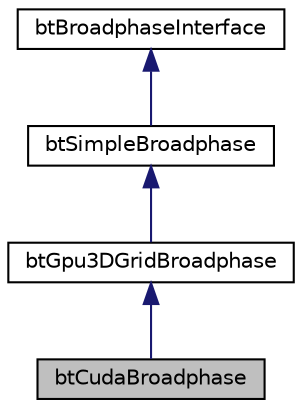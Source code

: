 digraph "btCudaBroadphase"
{
  edge [fontname="Helvetica",fontsize="10",labelfontname="Helvetica",labelfontsize="10"];
  node [fontname="Helvetica",fontsize="10",shape=record];
  Node1 [label="btCudaBroadphase",height=0.2,width=0.4,color="black", fillcolor="grey75", style="filled", fontcolor="black"];
  Node2 -> Node1 [dir="back",color="midnightblue",fontsize="10",style="solid",fontname="Helvetica"];
  Node2 [label="btGpu3DGridBroadphase",height=0.2,width=0.4,color="black", fillcolor="white", style="filled",URL="$classbt_gpu3_d_grid_broadphase.html",tooltip="The btGpu3DGridBroadphase uses GPU-style code compiled for CPU to compute overlapping pairs..."];
  Node3 -> Node2 [dir="back",color="midnightblue",fontsize="10",style="solid",fontname="Helvetica"];
  Node3 [label="btSimpleBroadphase",height=0.2,width=0.4,color="black", fillcolor="white", style="filled",URL="$classbt_simple_broadphase.html"];
  Node4 -> Node3 [dir="back",color="midnightblue",fontsize="10",style="solid",fontname="Helvetica"];
  Node4 [label="btBroadphaseInterface",height=0.2,width=0.4,color="black", fillcolor="white", style="filled",URL="$classbt_broadphase_interface.html"];
}
